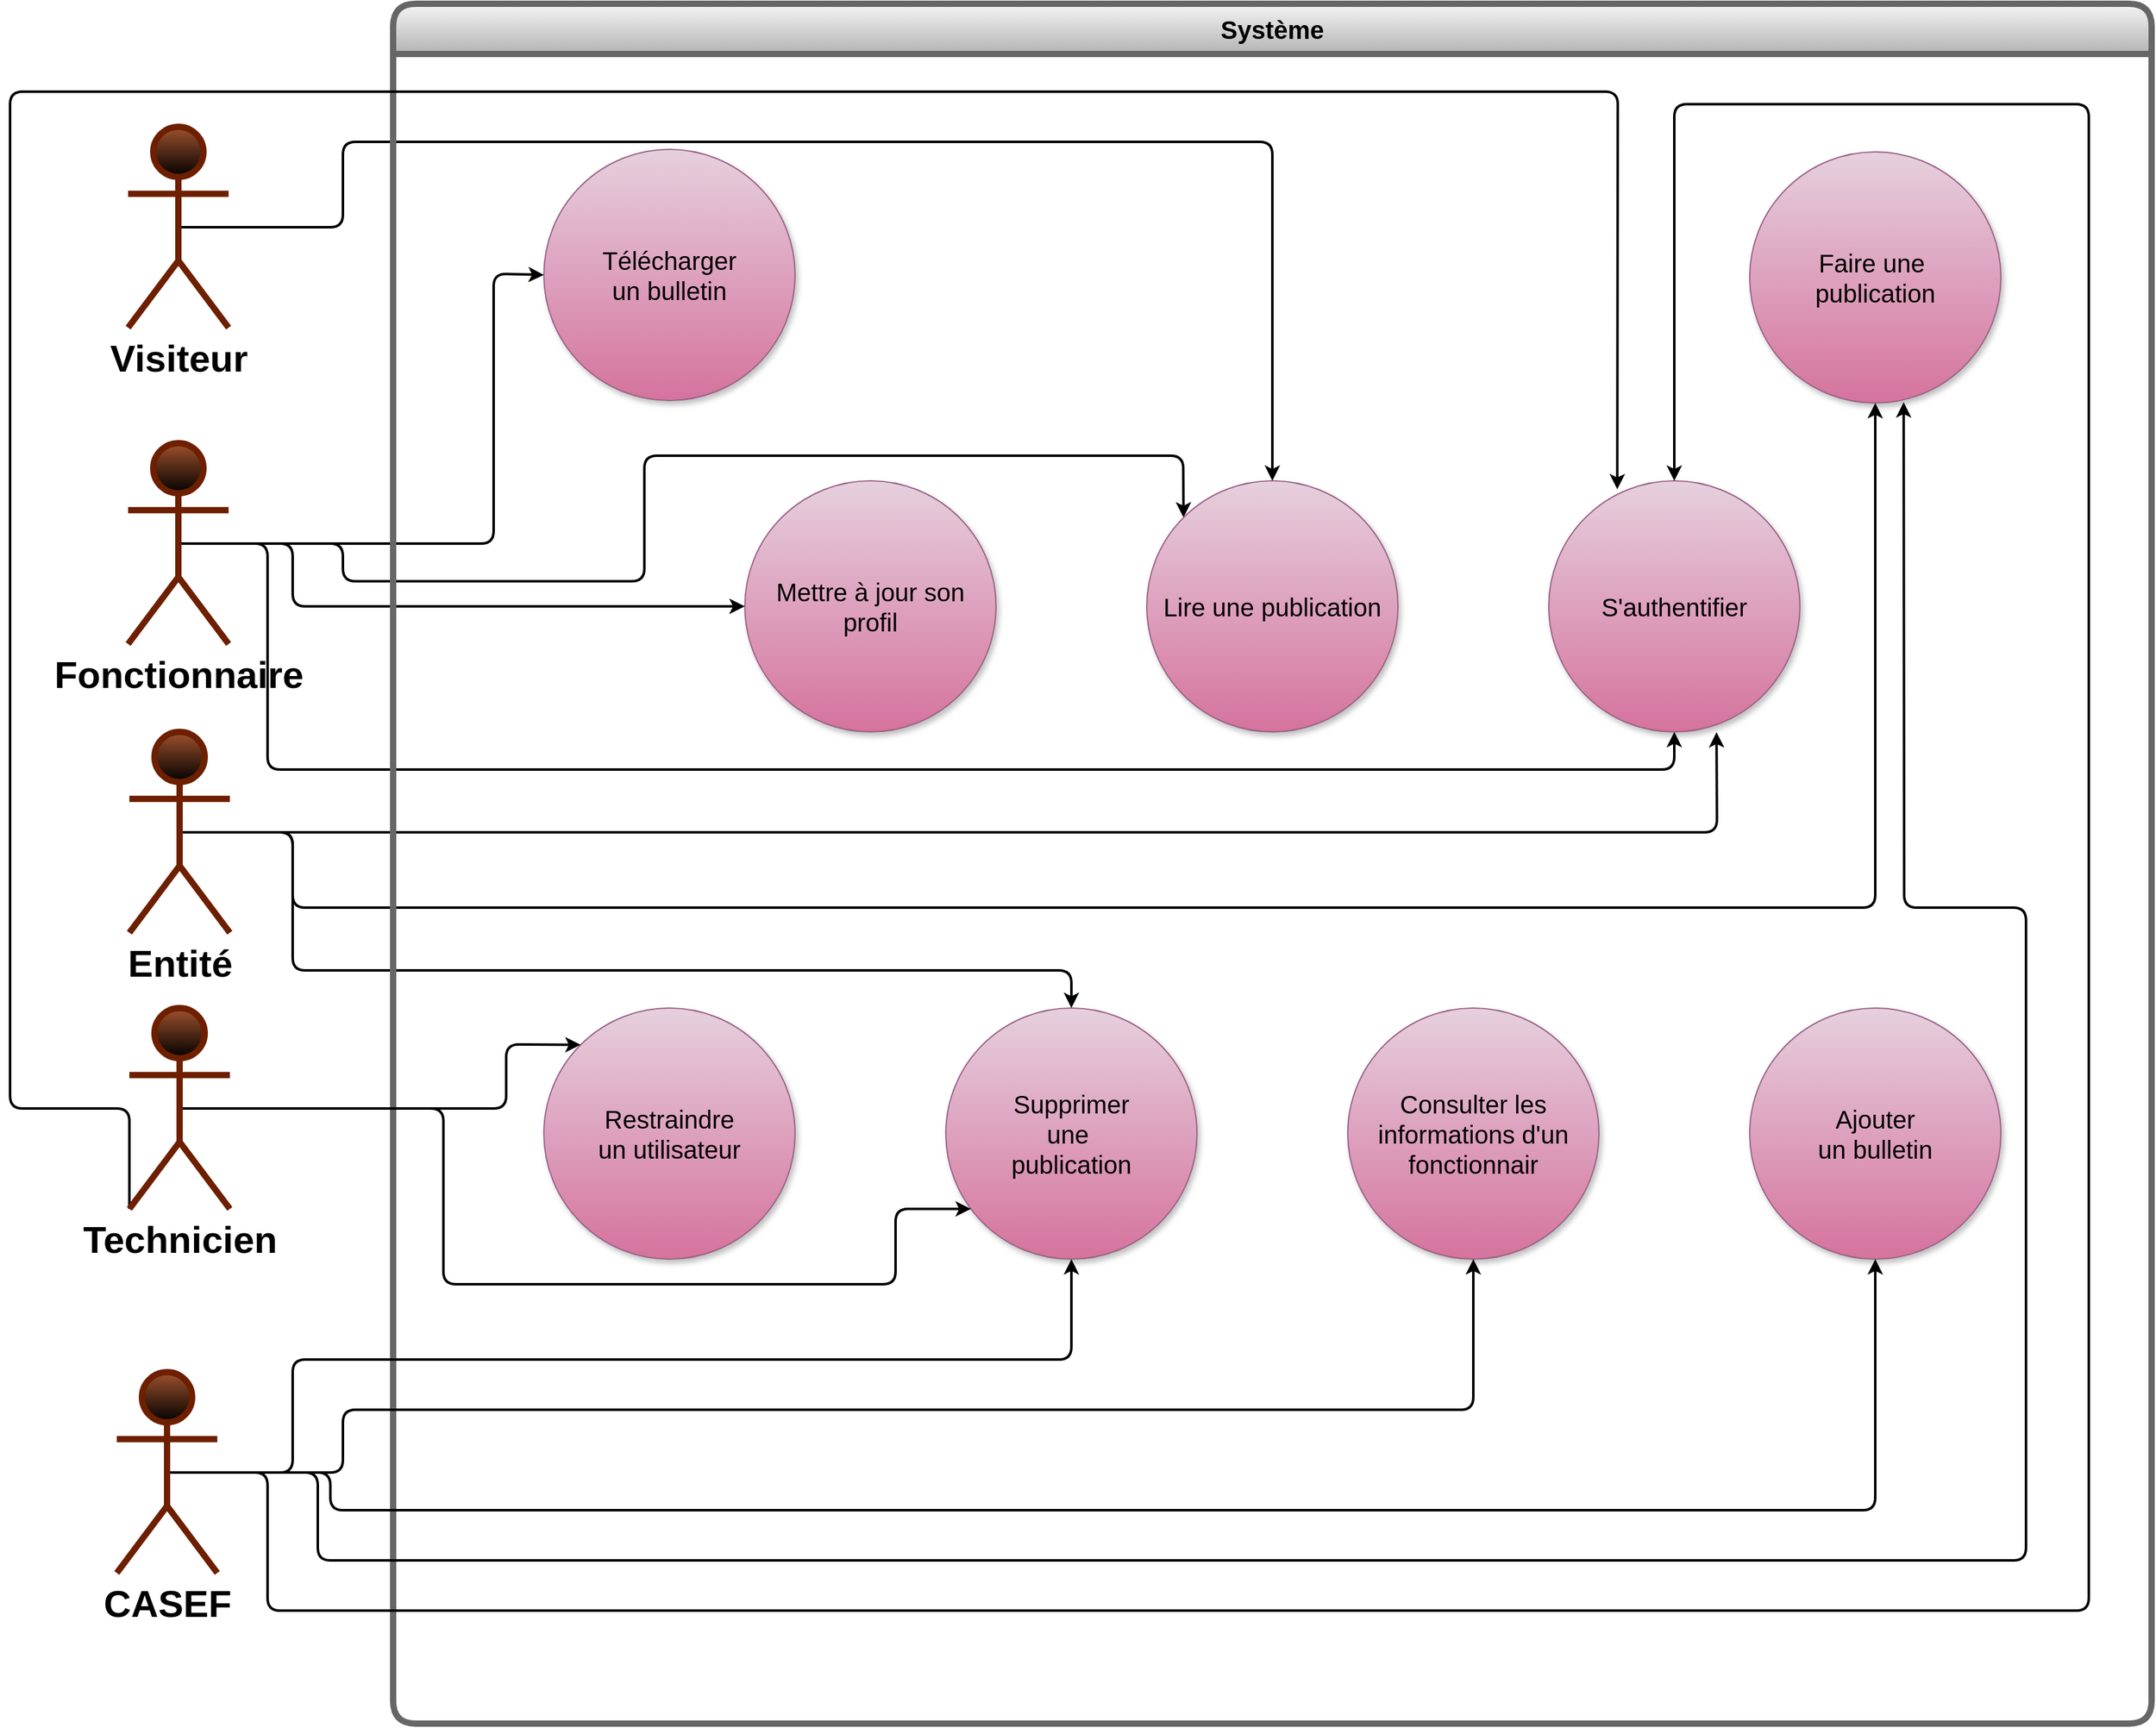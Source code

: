 <mxfile>
    <diagram id="yd66e7nmUdR6AGph9s9_" name="Page-1">
        <mxGraphModel dx="5369" dy="1469" grid="1" gridSize="10" guides="1" tooltips="1" connect="1" arrows="1" fold="1" page="1" pageScale="1" pageWidth="850" pageHeight="1100" math="0" shadow="0">
            <root>
                <mxCell id="0"/>
                <mxCell id="1" parent="0"/>
                <mxCell id="66" style="edgeStyle=none;html=1;exitX=0.5;exitY=0.5;exitDx=0;exitDy=0;exitPerimeter=0;entryX=0;entryY=0.5;entryDx=0;entryDy=0;fontSize=25;fontColor=#000000;strokeWidth=2;" edge="1" parent="1" source="6" target="38">
                    <mxGeometry relative="1" as="geometry">
                        <Array as="points">
                            <mxPoint x="-935" y="500"/>
                            <mxPoint x="-935" y="285"/>
                        </Array>
                    </mxGeometry>
                </mxCell>
                <mxCell id="68" style="edgeStyle=none;html=1;exitX=0.5;exitY=0.5;exitDx=0;exitDy=0;exitPerimeter=0;entryX=0;entryY=0.5;entryDx=0;entryDy=0;fontSize=25;fontColor=#000000;strokeWidth=2;" edge="1" parent="1" source="6" target="52">
                    <mxGeometry relative="1" as="geometry">
                        <Array as="points">
                            <mxPoint x="-1095" y="500"/>
                            <mxPoint x="-1095" y="550"/>
                        </Array>
                    </mxGeometry>
                </mxCell>
                <mxCell id="69" style="edgeStyle=none;html=1;exitX=0.5;exitY=0.5;exitDx=0;exitDy=0;exitPerimeter=0;entryX=0;entryY=0;entryDx=0;entryDy=0;fontSize=25;fontColor=#000000;strokeWidth=2;" edge="1" parent="1" source="6" target="10">
                    <mxGeometry relative="1" as="geometry">
                        <Array as="points">
                            <mxPoint x="-1055" y="500"/>
                            <mxPoint x="-1055" y="530"/>
                            <mxPoint x="-815" y="530"/>
                            <mxPoint x="-815" y="430"/>
                            <mxPoint x="-386" y="430"/>
                        </Array>
                    </mxGeometry>
                </mxCell>
                <mxCell id="70" style="edgeStyle=none;html=1;exitX=0.5;exitY=0.5;exitDx=0;exitDy=0;exitPerimeter=0;entryX=0.5;entryY=1;entryDx=0;entryDy=0;fontSize=25;fontColor=#000000;strokeWidth=2;" edge="1" parent="1" source="6" target="45">
                    <mxGeometry relative="1" as="geometry">
                        <Array as="points">
                            <mxPoint x="-1115" y="500"/>
                            <mxPoint x="-1115" y="680"/>
                            <mxPoint x="5" y="680"/>
                        </Array>
                    </mxGeometry>
                </mxCell>
                <mxCell id="6" value="Fonctionnaire&lt;br style=&quot;font-size: 30px;&quot;&gt;" style="shape=umlActor;verticalLabelPosition=bottom;verticalAlign=top;html=1;outlineConnect=0;fillColor=#a0522d;strokeColor=#6D1F00;strokeWidth=5;fontSize=30;fontColor=#000000;gradientColor=default;fontStyle=1" parent="1" vertex="1">
                    <mxGeometry x="-1226" y="420" width="80" height="160" as="geometry"/>
                </mxCell>
                <mxCell id="54" style="edgeStyle=none;html=1;exitX=0.5;exitY=0.5;exitDx=0;exitDy=0;exitPerimeter=0;fontSize=20;entryX=0.5;entryY=0;entryDx=0;entryDy=0;strokeWidth=2;" edge="1" parent="1" source="7" target="53">
                    <mxGeometry relative="1" as="geometry">
                        <mxPoint x="-475" y="830" as="targetPoint"/>
                        <Array as="points">
                            <mxPoint x="-1095" y="730"/>
                            <mxPoint x="-1095" y="840"/>
                            <mxPoint x="-975" y="840"/>
                            <mxPoint x="-475" y="840"/>
                        </Array>
                    </mxGeometry>
                </mxCell>
                <mxCell id="71" style="edgeStyle=none;html=1;exitX=0.5;exitY=0.5;exitDx=0;exitDy=0;exitPerimeter=0;entryX=0.668;entryY=1.001;entryDx=0;entryDy=0;entryPerimeter=0;fontSize=25;fontColor=#000000;strokeWidth=2;" edge="1" parent="1" source="7" target="45">
                    <mxGeometry relative="1" as="geometry">
                        <Array as="points">
                            <mxPoint x="-1055" y="730"/>
                            <mxPoint x="39" y="730"/>
                        </Array>
                    </mxGeometry>
                </mxCell>
                <mxCell id="72" style="edgeStyle=none;html=1;exitX=0.5;exitY=0.5;exitDx=0;exitDy=0;exitPerimeter=0;entryX=0.5;entryY=1;entryDx=0;entryDy=0;fontSize=25;fontColor=#000000;strokeWidth=2;" edge="1" parent="1" source="7" target="46">
                    <mxGeometry relative="1" as="geometry">
                        <Array as="points">
                            <mxPoint x="-1095" y="730"/>
                            <mxPoint x="-1095" y="790"/>
                            <mxPoint x="165" y="790"/>
                        </Array>
                    </mxGeometry>
                </mxCell>
                <mxCell id="7" value="Entité&lt;br style=&quot;font-size: 30px;&quot;&gt;" style="shape=umlActor;verticalLabelPosition=bottom;verticalAlign=top;html=1;outlineConnect=0;fillColor=#a0522d;strokeColor=#6D1F00;fontSize=30;fontColor=#000000;gradientColor=default;strokeWidth=5;fontStyle=1" parent="1" vertex="1">
                    <mxGeometry x="-1225" y="650" width="80" height="160" as="geometry"/>
                </mxCell>
                <mxCell id="65" style="edgeStyle=none;html=1;exitX=0.5;exitY=0.5;exitDx=0;exitDy=0;exitPerimeter=0;fontSize=25;fontColor=#000000;entryX=0.5;entryY=0;entryDx=0;entryDy=0;strokeWidth=2;" edge="1" parent="1" source="8" target="10">
                    <mxGeometry relative="1" as="geometry">
                        <mxPoint x="-1095" y="248" as="targetPoint"/>
                        <Array as="points">
                            <mxPoint x="-1055" y="248"/>
                            <mxPoint x="-1055" y="180"/>
                            <mxPoint x="-315" y="180"/>
                        </Array>
                    </mxGeometry>
                </mxCell>
                <mxCell id="8" value="Visiteur" style="shape=umlActor;verticalLabelPosition=bottom;verticalAlign=top;html=1;outlineConnect=0;fillColor=#a0522d;strokeColor=#6D1F00;fontSize=30;strokeWidth=5;fontColor=#000000;gradientColor=default;fontStyle=1" parent="1" vertex="1">
                    <mxGeometry x="-1226" y="168" width="80" height="160" as="geometry"/>
                </mxCell>
                <mxCell id="15" value="Système" style="swimlane;whiteSpace=wrap;html=1;fillColor=#f5f5f5;gradientColor=#b3b3b3;strokeColor=#666666;strokeWidth=5;rounded=1;glass=0;shadow=0;swimlaneLine=1;fontSize=20;startSize=40;" parent="1" vertex="1">
                    <mxGeometry x="-1015" y="70" width="1400" height="1370" as="geometry"/>
                </mxCell>
                <mxCell id="10" value="Lire une publication&lt;br style=&quot;font-size: 20px;&quot;&gt;" style="ellipse;html=1;fillColor=#E6D0DE;strokeColor=#996185;fontColor=#000000;gradientColor=#D5739D;fontSize=20;labelBackgroundColor=none;whiteSpace=wrap;labelBorderColor=none;shadow=1;" parent="15" vertex="1">
                    <mxGeometry x="600" y="380" width="200" height="200" as="geometry"/>
                </mxCell>
                <mxCell id="45" value="S'authentifier" style="ellipse;html=1;fillColor=#E6D0DE;strokeColor=#996185;fontColor=#000000;gradientColor=#D5739D;fontSize=20;labelBackgroundColor=none;whiteSpace=wrap;labelBorderColor=none;shadow=1;" vertex="1" parent="15">
                    <mxGeometry x="920" y="380" width="200" height="200" as="geometry"/>
                </mxCell>
                <mxCell id="46" value="&lt;span style=&quot;font-size: 20px;&quot;&gt;Faire une&amp;nbsp;&lt;/span&gt;&lt;br style=&quot;border-color: var(--border-color); font-size: 20px;&quot;&gt;&lt;span style=&quot;font-size: 20px;&quot;&gt;publication&lt;/span&gt;" style="ellipse;html=1;fillColor=#E6D0DE;strokeColor=#996185;fontColor=#000000;gradientColor=#D5739D;fontSize=20;labelBackgroundColor=none;whiteSpace=wrap;labelBorderColor=none;shadow=1;" vertex="1" parent="15">
                    <mxGeometry x="1080" y="118" width="200" height="200" as="geometry"/>
                </mxCell>
                <mxCell id="48" value="&lt;span style=&quot;font-size: 20px;&quot;&gt;Ajouter&lt;/span&gt;&lt;br style=&quot;border-color: var(--border-color); font-size: 20px;&quot;&gt;&lt;span style=&quot;font-size: 20px;&quot;&gt;un bulletin&lt;/span&gt;" style="ellipse;html=1;fillColor=#E6D0DE;strokeColor=#996185;fontColor=#000000;gradientColor=#D5739D;fontSize=20;labelBackgroundColor=none;whiteSpace=wrap;labelBorderColor=none;shadow=1;" vertex="1" parent="15">
                    <mxGeometry x="1080" y="800" width="200" height="200" as="geometry"/>
                </mxCell>
                <mxCell id="49" value="Consulter les informations d'un fonctionnair" style="ellipse;html=1;fillColor=#E6D0DE;strokeColor=#996185;fontColor=#000000;gradientColor=#D5739D;fontSize=20;labelBackgroundColor=none;whiteSpace=wrap;labelBorderColor=none;shadow=1;" vertex="1" parent="15">
                    <mxGeometry x="760" y="800" width="200" height="200" as="geometry"/>
                </mxCell>
                <mxCell id="52" value="Mettre à jour son profil" style="ellipse;html=1;fillColor=#E6D0DE;strokeColor=#996185;fontColor=#000000;gradientColor=#D5739D;fontSize=20;labelBackgroundColor=none;whiteSpace=wrap;labelBorderColor=none;shadow=1;" vertex="1" parent="15">
                    <mxGeometry x="280" y="380" width="200" height="200" as="geometry"/>
                </mxCell>
                <mxCell id="53" value="&lt;span style=&quot;font-size: 20px;&quot;&gt;Supprimer &lt;br&gt;une&amp;nbsp;&lt;/span&gt;&lt;br style=&quot;border-color: var(--border-color); font-size: 20px;&quot;&gt;&lt;span style=&quot;font-size: 20px;&quot;&gt;publication&lt;/span&gt;" style="ellipse;html=1;fillColor=#E6D0DE;strokeColor=#996185;fontColor=#000000;gradientColor=#D5739D;fontSize=20;labelBackgroundColor=none;whiteSpace=wrap;labelBorderColor=none;shadow=1;fontStyle=0" vertex="1" parent="15">
                    <mxGeometry x="440" y="800" width="200" height="200" as="geometry"/>
                </mxCell>
                <mxCell id="56" value="Restraindre&lt;br&gt;un utilisateur" style="ellipse;html=1;fillColor=#E6D0DE;strokeColor=#996185;fontColor=#000000;gradientColor=#D5739D;fontSize=20;labelBackgroundColor=none;whiteSpace=wrap;labelBorderColor=none;shadow=1;" vertex="1" parent="15">
                    <mxGeometry x="120" y="800" width="200" height="200" as="geometry"/>
                </mxCell>
                <mxCell id="38" value="&lt;span style=&quot;font-size: 20px;&quot;&gt;Télécharger&lt;/span&gt;&lt;br style=&quot;border-color: var(--border-color); font-size: 20px;&quot;&gt;&lt;span style=&quot;font-size: 20px;&quot;&gt;un bulletin&lt;/span&gt;" style="ellipse;html=1;fillColor=#E6D0DE;strokeColor=#996185;fontColor=#000000;gradientColor=#D5739D;fontSize=20;labelBackgroundColor=none;whiteSpace=wrap;labelBorderColor=none;shadow=1;" vertex="1" parent="15">
                    <mxGeometry x="120" y="116" width="200" height="200" as="geometry"/>
                </mxCell>
                <mxCell id="58" style="edgeStyle=none;html=1;exitX=0.5;exitY=0.5;exitDx=0;exitDy=0;exitPerimeter=0;entryX=0;entryY=0;entryDx=0;entryDy=0;fontSize=20;strokeWidth=2;" edge="1" parent="1" source="57" target="56">
                    <mxGeometry relative="1" as="geometry">
                        <Array as="points">
                            <mxPoint x="-925" y="950"/>
                            <mxPoint x="-925" y="899"/>
                        </Array>
                    </mxGeometry>
                </mxCell>
                <mxCell id="59" style="edgeStyle=none;html=1;exitX=0.5;exitY=0.5;exitDx=0;exitDy=0;exitPerimeter=0;entryX=0.1;entryY=0.8;entryDx=0;entryDy=0;fontSize=20;entryPerimeter=0;strokeWidth=2;" edge="1" parent="1" source="57" target="53">
                    <mxGeometry relative="1" as="geometry">
                        <Array as="points">
                            <mxPoint x="-975" y="950"/>
                            <mxPoint x="-975" y="1090"/>
                            <mxPoint x="-615" y="1090"/>
                            <mxPoint x="-615" y="1030"/>
                        </Array>
                    </mxGeometry>
                </mxCell>
                <mxCell id="80" style="edgeStyle=none;html=1;exitX=0;exitY=1;exitDx=0;exitDy=0;exitPerimeter=0;entryX=0.273;entryY=0.034;entryDx=0;entryDy=0;entryPerimeter=0;strokeWidth=2;fontSize=30;fontColor=#000000;" edge="1" parent="1" source="57" target="45">
                    <mxGeometry relative="1" as="geometry">
                        <Array as="points">
                            <mxPoint x="-1225" y="950"/>
                            <mxPoint x="-1320" y="950"/>
                            <mxPoint x="-1320" y="140"/>
                            <mxPoint x="-40" y="140"/>
                        </Array>
                    </mxGeometry>
                </mxCell>
                <mxCell id="57" value="Technicien&lt;br style=&quot;font-size: 30px;&quot;&gt;" style="shape=umlActor;verticalLabelPosition=bottom;verticalAlign=top;html=1;outlineConnect=0;fillColor=#a0522d;strokeColor=#6D1F00;fontSize=30;fontColor=#000000;gradientColor=default;labelBackgroundColor=none;strokeWidth=5;fontStyle=1" vertex="1" parent="1">
                    <mxGeometry x="-1225" y="870" width="80" height="160" as="geometry"/>
                </mxCell>
                <mxCell id="75" style="edgeStyle=none;html=1;exitX=0.5;exitY=0.5;exitDx=0;exitDy=0;exitPerimeter=0;entryX=0.5;entryY=1;entryDx=0;entryDy=0;strokeWidth=2;fontSize=30;fontColor=#000000;" edge="1" parent="1" source="74" target="53">
                    <mxGeometry relative="1" as="geometry">
                        <Array as="points">
                            <mxPoint x="-1095" y="1240"/>
                            <mxPoint x="-1095" y="1150"/>
                            <mxPoint x="-475" y="1150"/>
                        </Array>
                    </mxGeometry>
                </mxCell>
                <mxCell id="76" style="edgeStyle=none;html=1;exitX=0.5;exitY=0.5;exitDx=0;exitDy=0;exitPerimeter=0;entryX=0.5;entryY=1;entryDx=0;entryDy=0;strokeWidth=2;fontSize=30;fontColor=#000000;" edge="1" parent="1" source="74" target="49">
                    <mxGeometry relative="1" as="geometry">
                        <Array as="points">
                            <mxPoint x="-1055" y="1240"/>
                            <mxPoint x="-1055" y="1190"/>
                            <mxPoint x="-155" y="1190"/>
                        </Array>
                    </mxGeometry>
                </mxCell>
                <mxCell id="77" style="edgeStyle=none;html=1;exitX=0.5;exitY=0.5;exitDx=0;exitDy=0;exitPerimeter=0;entryX=0.5;entryY=1;entryDx=0;entryDy=0;strokeWidth=2;fontSize=30;fontColor=#000000;" edge="1" parent="1" source="74" target="48">
                    <mxGeometry relative="1" as="geometry">
                        <Array as="points">
                            <mxPoint x="-1065" y="1240"/>
                            <mxPoint x="-1065" y="1270"/>
                            <mxPoint x="165" y="1270"/>
                        </Array>
                    </mxGeometry>
                </mxCell>
                <mxCell id="78" style="edgeStyle=none;html=1;exitX=0.5;exitY=0.5;exitDx=0;exitDy=0;exitPerimeter=0;entryX=0.613;entryY=0.997;entryDx=0;entryDy=0;entryPerimeter=0;strokeWidth=2;fontSize=30;fontColor=#000000;" edge="1" parent="1" source="74" target="46">
                    <mxGeometry relative="1" as="geometry">
                        <Array as="points">
                            <mxPoint x="-1075" y="1240"/>
                            <mxPoint x="-1075" y="1310"/>
                            <mxPoint x="285" y="1310"/>
                            <mxPoint x="285" y="790"/>
                            <mxPoint x="188" y="790"/>
                        </Array>
                    </mxGeometry>
                </mxCell>
                <mxCell id="79" style="edgeStyle=none;html=1;exitX=0.5;exitY=0.5;exitDx=0;exitDy=0;exitPerimeter=0;entryX=0.5;entryY=0;entryDx=0;entryDy=0;strokeWidth=2;fontSize=30;fontColor=#000000;" edge="1" parent="1" source="74" target="45">
                    <mxGeometry relative="1" as="geometry">
                        <Array as="points">
                            <mxPoint x="-1115" y="1240"/>
                            <mxPoint x="-1115" y="1350"/>
                            <mxPoint x="335" y="1350"/>
                            <mxPoint x="335" y="150"/>
                            <mxPoint x="5" y="150"/>
                        </Array>
                    </mxGeometry>
                </mxCell>
                <mxCell id="74" value="CASEF" style="shape=umlActor;verticalLabelPosition=bottom;verticalAlign=top;html=1;outlineConnect=0;fillColor=#a0522d;strokeColor=#6D1F00;fontSize=30;fontColor=#000000;gradientColor=default;labelBackgroundColor=none;strokeWidth=5;fontStyle=1" vertex="1" parent="1">
                    <mxGeometry x="-1235" y="1160" width="80" height="160" as="geometry"/>
                </mxCell>
            </root>
        </mxGraphModel>
    </diagram>
</mxfile>